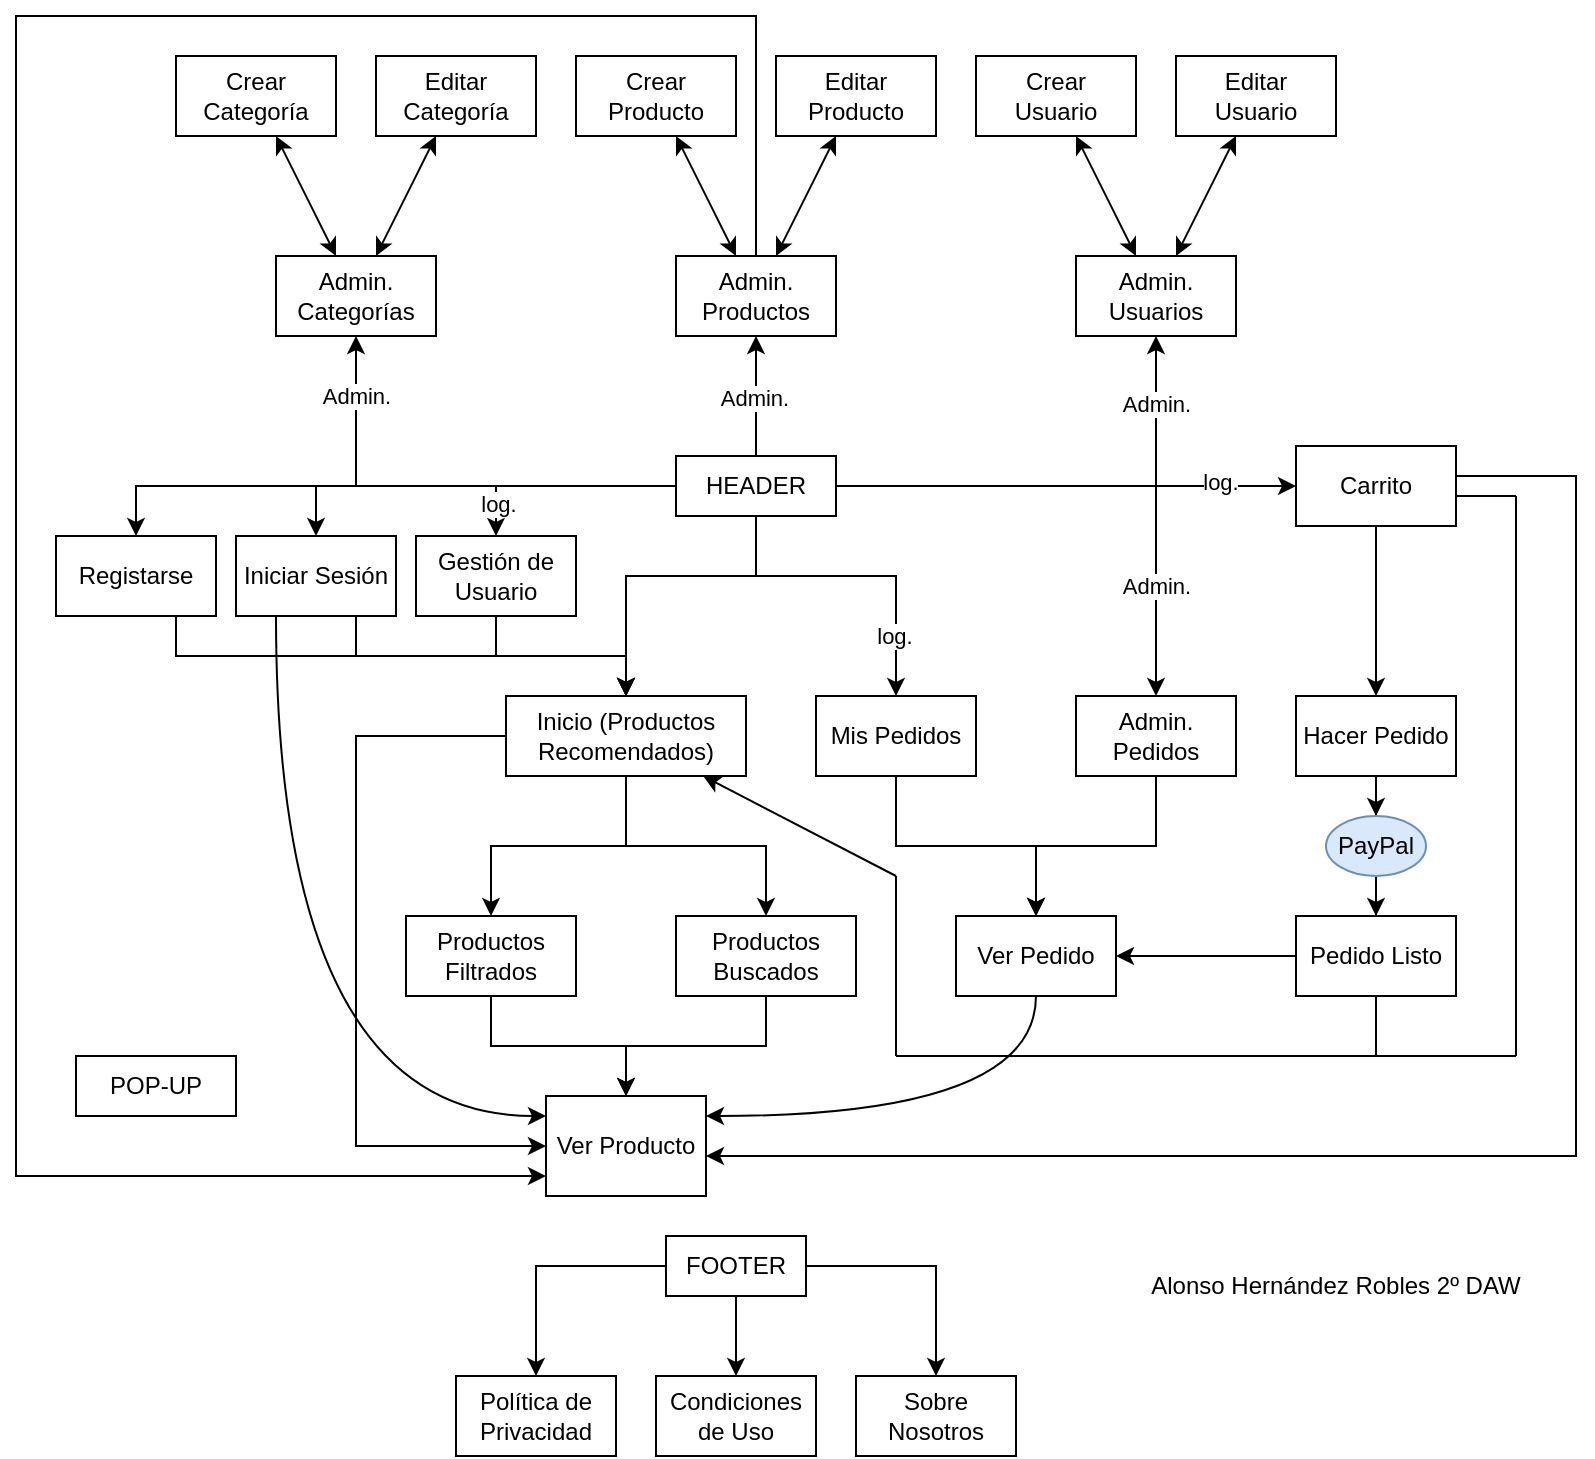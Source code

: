 <mxfile version="26.1.3">
  <diagram name="Página-1" id="iubraxr0WwOP1WsBFbu_">
    <mxGraphModel dx="1551" dy="1529" grid="1" gridSize="10" guides="1" tooltips="1" connect="1" arrows="1" fold="1" page="1" pageScale="1" pageWidth="827" pageHeight="1169" math="0" shadow="0">
      <root>
        <mxCell id="0" />
        <mxCell id="1" parent="0" />
        <mxCell id="1hWldSEzb-S8fA2KTUdX-21" style="edgeStyle=orthogonalEdgeStyle;rounded=0;orthogonalLoop=1;jettySize=auto;html=1;" parent="1" source="1hWldSEzb-S8fA2KTUdX-1" target="1hWldSEzb-S8fA2KTUdX-4" edge="1">
          <mxGeometry relative="1" as="geometry" />
        </mxCell>
        <mxCell id="1hWldSEzb-S8fA2KTUdX-90" value="Admin." style="edgeLabel;html=1;align=center;verticalAlign=middle;resizable=0;points=[];" parent="1hWldSEzb-S8fA2KTUdX-21" vertex="1" connectable="0">
          <mxGeometry x="0.751" relative="1" as="geometry">
            <mxPoint as="offset" />
          </mxGeometry>
        </mxCell>
        <mxCell id="1hWldSEzb-S8fA2KTUdX-22" style="edgeStyle=orthogonalEdgeStyle;rounded=0;orthogonalLoop=1;jettySize=auto;html=1;" parent="1" source="1hWldSEzb-S8fA2KTUdX-1" target="1hWldSEzb-S8fA2KTUdX-6" edge="1">
          <mxGeometry relative="1" as="geometry" />
        </mxCell>
        <mxCell id="1hWldSEzb-S8fA2KTUdX-91" value="Admin." style="edgeLabel;html=1;align=center;verticalAlign=middle;resizable=0;points=[];" parent="1hWldSEzb-S8fA2KTUdX-22" vertex="1" connectable="0">
          <mxGeometry x="-0.026" y="1" relative="1" as="geometry">
            <mxPoint as="offset" />
          </mxGeometry>
        </mxCell>
        <mxCell id="1hWldSEzb-S8fA2KTUdX-23" style="edgeStyle=orthogonalEdgeStyle;rounded=0;orthogonalLoop=1;jettySize=auto;html=1;" parent="1" source="1hWldSEzb-S8fA2KTUdX-1" target="1hWldSEzb-S8fA2KTUdX-8" edge="1">
          <mxGeometry relative="1" as="geometry" />
        </mxCell>
        <mxCell id="1hWldSEzb-S8fA2KTUdX-92" value="Admin." style="edgeLabel;html=1;align=center;verticalAlign=middle;resizable=0;points=[];" parent="1hWldSEzb-S8fA2KTUdX-23" vertex="1" connectable="0">
          <mxGeometry x="0.71" relative="1" as="geometry">
            <mxPoint as="offset" />
          </mxGeometry>
        </mxCell>
        <mxCell id="1hWldSEzb-S8fA2KTUdX-24" style="edgeStyle=orthogonalEdgeStyle;rounded=0;orthogonalLoop=1;jettySize=auto;html=1;" parent="1" source="1hWldSEzb-S8fA2KTUdX-1" target="1hWldSEzb-S8fA2KTUdX-7" edge="1">
          <mxGeometry relative="1" as="geometry" />
        </mxCell>
        <mxCell id="1hWldSEzb-S8fA2KTUdX-93" value="Admin." style="edgeLabel;html=1;align=center;verticalAlign=middle;resizable=0;points=[];" parent="1hWldSEzb-S8fA2KTUdX-24" vertex="1" connectable="0">
          <mxGeometry x="0.582" relative="1" as="geometry">
            <mxPoint as="offset" />
          </mxGeometry>
        </mxCell>
        <mxCell id="1hWldSEzb-S8fA2KTUdX-45" style="edgeStyle=orthogonalEdgeStyle;rounded=0;orthogonalLoop=1;jettySize=auto;html=1;" parent="1" source="1hWldSEzb-S8fA2KTUdX-1" target="1hWldSEzb-S8fA2KTUdX-43" edge="1">
          <mxGeometry relative="1" as="geometry">
            <Array as="points">
              <mxPoint x="350" y="280" />
              <mxPoint x="285" y="280" />
            </Array>
          </mxGeometry>
        </mxCell>
        <mxCell id="1hWldSEzb-S8fA2KTUdX-51" style="edgeStyle=orthogonalEdgeStyle;rounded=0;orthogonalLoop=1;jettySize=auto;html=1;" parent="1" source="1hWldSEzb-S8fA2KTUdX-1" target="1hWldSEzb-S8fA2KTUdX-38" edge="1">
          <mxGeometry relative="1" as="geometry">
            <Array as="points">
              <mxPoint x="350" y="280" />
              <mxPoint x="420" y="280" />
            </Array>
          </mxGeometry>
        </mxCell>
        <mxCell id="1hWldSEzb-S8fA2KTUdX-96" value="log." style="edgeLabel;html=1;align=center;verticalAlign=middle;resizable=0;points=[];" parent="1hWldSEzb-S8fA2KTUdX-51" vertex="1" connectable="0">
          <mxGeometry x="0.627" y="-1" relative="1" as="geometry">
            <mxPoint as="offset" />
          </mxGeometry>
        </mxCell>
        <mxCell id="1hWldSEzb-S8fA2KTUdX-57" style="edgeStyle=orthogonalEdgeStyle;rounded=0;orthogonalLoop=1;jettySize=auto;html=1;" parent="1" source="1hWldSEzb-S8fA2KTUdX-1" target="1hWldSEzb-S8fA2KTUdX-55" edge="1">
          <mxGeometry relative="1" as="geometry" />
        </mxCell>
        <mxCell id="1hWldSEzb-S8fA2KTUdX-58" style="edgeStyle=orthogonalEdgeStyle;rounded=0;orthogonalLoop=1;jettySize=auto;html=1;" parent="1" source="1hWldSEzb-S8fA2KTUdX-1" target="1hWldSEzb-S8fA2KTUdX-56" edge="1">
          <mxGeometry relative="1" as="geometry" />
        </mxCell>
        <mxCell id="1hWldSEzb-S8fA2KTUdX-62" style="edgeStyle=orthogonalEdgeStyle;rounded=0;orthogonalLoop=1;jettySize=auto;html=1;" parent="1" source="1hWldSEzb-S8fA2KTUdX-1" target="1hWldSEzb-S8fA2KTUdX-61" edge="1">
          <mxGeometry relative="1" as="geometry" />
        </mxCell>
        <mxCell id="1hWldSEzb-S8fA2KTUdX-95" value="log." style="edgeLabel;html=1;align=center;verticalAlign=middle;resizable=0;points=[];" parent="1hWldSEzb-S8fA2KTUdX-62" vertex="1" connectable="0">
          <mxGeometry x="0.719" y="1" relative="1" as="geometry">
            <mxPoint as="offset" />
          </mxGeometry>
        </mxCell>
        <mxCell id="1hWldSEzb-S8fA2KTUdX-67" style="edgeStyle=orthogonalEdgeStyle;rounded=0;orthogonalLoop=1;jettySize=auto;html=1;" parent="1" source="1hWldSEzb-S8fA2KTUdX-1" target="1hWldSEzb-S8fA2KTUdX-65" edge="1">
          <mxGeometry relative="1" as="geometry" />
        </mxCell>
        <mxCell id="1hWldSEzb-S8fA2KTUdX-97" value="log." style="edgeLabel;html=1;align=center;verticalAlign=middle;resizable=0;points=[];" parent="1hWldSEzb-S8fA2KTUdX-67" vertex="1" connectable="0">
          <mxGeometry x="0.668" y="2" relative="1" as="geometry">
            <mxPoint as="offset" />
          </mxGeometry>
        </mxCell>
        <mxCell id="1hWldSEzb-S8fA2KTUdX-1" value="HEADER" style="rounded=0;whiteSpace=wrap;html=1;" parent="1" vertex="1">
          <mxGeometry x="310" y="220" width="80" height="30" as="geometry" />
        </mxCell>
        <mxCell id="1hWldSEzb-S8fA2KTUdX-4" value="Admin.&lt;div&gt;Categorías&lt;/div&gt;" style="rounded=0;whiteSpace=wrap;html=1;" parent="1" vertex="1">
          <mxGeometry x="110" y="120" width="80" height="40" as="geometry" />
        </mxCell>
        <mxCell id="1hWldSEzb-S8fA2KTUdX-74" style="edgeStyle=orthogonalEdgeStyle;rounded=0;orthogonalLoop=1;jettySize=auto;html=1;" parent="1" source="1hWldSEzb-S8fA2KTUdX-6" target="1hWldSEzb-S8fA2KTUdX-41" edge="1">
          <mxGeometry relative="1" as="geometry">
            <mxPoint x="20" y="350" as="targetPoint" />
            <Array as="points">
              <mxPoint x="350" />
              <mxPoint x="-20" />
              <mxPoint x="-20" y="580" />
            </Array>
          </mxGeometry>
        </mxCell>
        <mxCell id="1hWldSEzb-S8fA2KTUdX-6" value="Admin.&lt;div&gt;Productos&lt;/div&gt;" style="rounded=0;whiteSpace=wrap;html=1;" parent="1" vertex="1">
          <mxGeometry x="310" y="120" width="80" height="40" as="geometry" />
        </mxCell>
        <mxCell id="1hWldSEzb-S8fA2KTUdX-52" style="edgeStyle=orthogonalEdgeStyle;rounded=0;orthogonalLoop=1;jettySize=auto;html=1;" parent="1" source="1hWldSEzb-S8fA2KTUdX-7" target="1hWldSEzb-S8fA2KTUdX-40" edge="1">
          <mxGeometry relative="1" as="geometry" />
        </mxCell>
        <mxCell id="1hWldSEzb-S8fA2KTUdX-7" value="Admin.&lt;div&gt;Pedidos&lt;/div&gt;" style="rounded=0;whiteSpace=wrap;html=1;" parent="1" vertex="1">
          <mxGeometry x="510" y="340" width="80" height="40" as="geometry" />
        </mxCell>
        <mxCell id="1hWldSEzb-S8fA2KTUdX-8" value="Admin.&lt;div&gt;Usuarios&lt;/div&gt;" style="rounded=0;whiteSpace=wrap;html=1;" parent="1" vertex="1">
          <mxGeometry x="510" y="120" width="80" height="40" as="geometry" />
        </mxCell>
        <mxCell id="1hWldSEzb-S8fA2KTUdX-9" value="Crear&lt;div&gt;Categoría&lt;/div&gt;" style="rounded=0;whiteSpace=wrap;html=1;" parent="1" vertex="1">
          <mxGeometry x="60" y="20" width="80" height="40" as="geometry" />
        </mxCell>
        <mxCell id="1hWldSEzb-S8fA2KTUdX-10" value="Editar&lt;div&gt;Categoría&lt;/div&gt;" style="rounded=0;whiteSpace=wrap;html=1;" parent="1" vertex="1">
          <mxGeometry x="160" y="20" width="80" height="40" as="geometry" />
        </mxCell>
        <mxCell id="1hWldSEzb-S8fA2KTUdX-11" value="Crear Producto" style="rounded=0;whiteSpace=wrap;html=1;" parent="1" vertex="1">
          <mxGeometry x="260" y="20" width="80" height="40" as="geometry" />
        </mxCell>
        <mxCell id="1hWldSEzb-S8fA2KTUdX-12" value="Crear&lt;div&gt;Usuario&lt;/div&gt;" style="rounded=0;whiteSpace=wrap;html=1;" parent="1" vertex="1">
          <mxGeometry x="460" y="20" width="80" height="40" as="geometry" />
        </mxCell>
        <mxCell id="1hWldSEzb-S8fA2KTUdX-13" value="Editar&lt;div&gt;Producto&lt;/div&gt;" style="rounded=0;whiteSpace=wrap;html=1;" parent="1" vertex="1">
          <mxGeometry x="360" y="20" width="80" height="40" as="geometry" />
        </mxCell>
        <mxCell id="1hWldSEzb-S8fA2KTUdX-14" value="Editar&lt;div&gt;Usuario&lt;/div&gt;" style="rounded=0;whiteSpace=wrap;html=1;" parent="1" vertex="1">
          <mxGeometry x="560" y="20" width="80" height="40" as="geometry" />
        </mxCell>
        <mxCell id="1hWldSEzb-S8fA2KTUdX-25" value="" style="endArrow=classic;startArrow=classic;html=1;rounded=0;" parent="1" source="1hWldSEzb-S8fA2KTUdX-4" target="1hWldSEzb-S8fA2KTUdX-9" edge="1">
          <mxGeometry width="50" height="50" relative="1" as="geometry">
            <mxPoint x="50" y="150" as="sourcePoint" />
            <mxPoint x="100" y="100" as="targetPoint" />
          </mxGeometry>
        </mxCell>
        <mxCell id="1hWldSEzb-S8fA2KTUdX-26" value="" style="endArrow=classic;startArrow=classic;html=1;rounded=0;" parent="1" source="1hWldSEzb-S8fA2KTUdX-4" target="1hWldSEzb-S8fA2KTUdX-10" edge="1">
          <mxGeometry width="50" height="50" relative="1" as="geometry">
            <mxPoint x="150" y="130" as="sourcePoint" />
            <mxPoint x="120" y="70" as="targetPoint" />
          </mxGeometry>
        </mxCell>
        <mxCell id="1hWldSEzb-S8fA2KTUdX-27" value="" style="endArrow=classic;startArrow=classic;html=1;rounded=0;" parent="1" source="1hWldSEzb-S8fA2KTUdX-6" target="1hWldSEzb-S8fA2KTUdX-13" edge="1">
          <mxGeometry width="50" height="50" relative="1" as="geometry">
            <mxPoint x="250" y="160" as="sourcePoint" />
            <mxPoint x="280" y="100" as="targetPoint" />
          </mxGeometry>
        </mxCell>
        <mxCell id="1hWldSEzb-S8fA2KTUdX-28" value="" style="endArrow=classic;startArrow=classic;html=1;rounded=0;" parent="1" source="1hWldSEzb-S8fA2KTUdX-8" target="1hWldSEzb-S8fA2KTUdX-14" edge="1">
          <mxGeometry width="50" height="50" relative="1" as="geometry">
            <mxPoint x="370" y="130" as="sourcePoint" />
            <mxPoint x="400" y="70" as="targetPoint" />
          </mxGeometry>
        </mxCell>
        <mxCell id="1hWldSEzb-S8fA2KTUdX-29" value="" style="endArrow=classic;startArrow=classic;html=1;rounded=0;" parent="1" source="1hWldSEzb-S8fA2KTUdX-8" target="1hWldSEzb-S8fA2KTUdX-12" edge="1">
          <mxGeometry width="50" height="50" relative="1" as="geometry">
            <mxPoint x="380" y="140" as="sourcePoint" />
            <mxPoint x="410" y="80" as="targetPoint" />
          </mxGeometry>
        </mxCell>
        <mxCell id="1hWldSEzb-S8fA2KTUdX-30" value="" style="endArrow=classic;startArrow=classic;html=1;rounded=0;" parent="1" source="1hWldSEzb-S8fA2KTUdX-6" target="1hWldSEzb-S8fA2KTUdX-11" edge="1">
          <mxGeometry width="50" height="50" relative="1" as="geometry">
            <mxPoint x="390" y="150" as="sourcePoint" />
            <mxPoint x="420" y="90" as="targetPoint" />
          </mxGeometry>
        </mxCell>
        <mxCell id="1hWldSEzb-S8fA2KTUdX-31" value="Política de&lt;div&gt;Privacidad&lt;/div&gt;" style="rounded=0;whiteSpace=wrap;html=1;" parent="1" vertex="1">
          <mxGeometry x="200" y="680" width="80" height="40" as="geometry" />
        </mxCell>
        <mxCell id="1hWldSEzb-S8fA2KTUdX-32" value="Condiciones&lt;div&gt;de Uso&lt;/div&gt;" style="rounded=0;whiteSpace=wrap;html=1;" parent="1" vertex="1">
          <mxGeometry x="300" y="680" width="80" height="40" as="geometry" />
        </mxCell>
        <mxCell id="1hWldSEzb-S8fA2KTUdX-33" value="Sobre&lt;div&gt;Nosotros&lt;/div&gt;" style="rounded=0;whiteSpace=wrap;html=1;" parent="1" vertex="1">
          <mxGeometry x="400" y="680" width="80" height="40" as="geometry" />
        </mxCell>
        <mxCell id="1hWldSEzb-S8fA2KTUdX-35" style="edgeStyle=orthogonalEdgeStyle;rounded=0;orthogonalLoop=1;jettySize=auto;html=1;" parent="1" source="1hWldSEzb-S8fA2KTUdX-34" target="1hWldSEzb-S8fA2KTUdX-32" edge="1">
          <mxGeometry relative="1" as="geometry" />
        </mxCell>
        <mxCell id="1hWldSEzb-S8fA2KTUdX-36" style="edgeStyle=orthogonalEdgeStyle;rounded=0;orthogonalLoop=1;jettySize=auto;html=1;" parent="1" source="1hWldSEzb-S8fA2KTUdX-34" target="1hWldSEzb-S8fA2KTUdX-31" edge="1">
          <mxGeometry relative="1" as="geometry" />
        </mxCell>
        <mxCell id="1hWldSEzb-S8fA2KTUdX-37" style="edgeStyle=orthogonalEdgeStyle;rounded=0;orthogonalLoop=1;jettySize=auto;html=1;" parent="1" source="1hWldSEzb-S8fA2KTUdX-34" target="1hWldSEzb-S8fA2KTUdX-33" edge="1">
          <mxGeometry relative="1" as="geometry" />
        </mxCell>
        <mxCell id="1hWldSEzb-S8fA2KTUdX-34" value="FOOTER" style="rounded=0;whiteSpace=wrap;html=1;" parent="1" vertex="1">
          <mxGeometry x="305" y="610" width="70" height="30" as="geometry" />
        </mxCell>
        <mxCell id="1hWldSEzb-S8fA2KTUdX-53" style="edgeStyle=orthogonalEdgeStyle;rounded=0;orthogonalLoop=1;jettySize=auto;html=1;" parent="1" source="1hWldSEzb-S8fA2KTUdX-38" target="1hWldSEzb-S8fA2KTUdX-40" edge="1">
          <mxGeometry relative="1" as="geometry" />
        </mxCell>
        <mxCell id="1hWldSEzb-S8fA2KTUdX-38" value="Mis Pedidos" style="rounded=0;whiteSpace=wrap;html=1;" parent="1" vertex="1">
          <mxGeometry x="380" y="340" width="80" height="40" as="geometry" />
        </mxCell>
        <mxCell id="1hWldSEzb-S8fA2KTUdX-85" style="edgeStyle=orthogonalEdgeStyle;rounded=0;orthogonalLoop=1;jettySize=auto;html=1;curved=1;" parent="1" source="1hWldSEzb-S8fA2KTUdX-40" target="1hWldSEzb-S8fA2KTUdX-41" edge="1">
          <mxGeometry relative="1" as="geometry">
            <mxPoint x="340" y="550" as="targetPoint" />
            <Array as="points">
              <mxPoint x="490" y="550" />
            </Array>
          </mxGeometry>
        </mxCell>
        <mxCell id="1hWldSEzb-S8fA2KTUdX-40" value="Ver Pedido" style="rounded=0;whiteSpace=wrap;html=1;" parent="1" vertex="1">
          <mxGeometry x="450" y="450" width="80" height="40" as="geometry" />
        </mxCell>
        <mxCell id="1hWldSEzb-S8fA2KTUdX-41" value="Ver Producto" style="rounded=0;whiteSpace=wrap;html=1;" parent="1" vertex="1">
          <mxGeometry x="245" y="540" width="80" height="50" as="geometry" />
        </mxCell>
        <mxCell id="1hWldSEzb-S8fA2KTUdX-49" style="edgeStyle=orthogonalEdgeStyle;rounded=0;orthogonalLoop=1;jettySize=auto;html=1;" parent="1" source="1hWldSEzb-S8fA2KTUdX-42" target="1hWldSEzb-S8fA2KTUdX-41" edge="1">
          <mxGeometry relative="1" as="geometry" />
        </mxCell>
        <mxCell id="1hWldSEzb-S8fA2KTUdX-42" value="Productos Buscados" style="rounded=0;whiteSpace=wrap;html=1;" parent="1" vertex="1">
          <mxGeometry x="310" y="450" width="90" height="40" as="geometry" />
        </mxCell>
        <mxCell id="1hWldSEzb-S8fA2KTUdX-46" style="edgeStyle=orthogonalEdgeStyle;rounded=0;orthogonalLoop=1;jettySize=auto;html=1;" parent="1" source="1hWldSEzb-S8fA2KTUdX-43" target="1hWldSEzb-S8fA2KTUdX-44" edge="1">
          <mxGeometry relative="1" as="geometry" />
        </mxCell>
        <mxCell id="1hWldSEzb-S8fA2KTUdX-47" style="edgeStyle=orthogonalEdgeStyle;rounded=0;orthogonalLoop=1;jettySize=auto;html=1;" parent="1" source="1hWldSEzb-S8fA2KTUdX-43" target="1hWldSEzb-S8fA2KTUdX-42" edge="1">
          <mxGeometry relative="1" as="geometry" />
        </mxCell>
        <mxCell id="1hWldSEzb-S8fA2KTUdX-50" style="edgeStyle=orthogonalEdgeStyle;rounded=0;orthogonalLoop=1;jettySize=auto;html=1;" parent="1" source="1hWldSEzb-S8fA2KTUdX-43" target="1hWldSEzb-S8fA2KTUdX-41" edge="1">
          <mxGeometry relative="1" as="geometry">
            <mxPoint x="230" y="550" as="targetPoint" />
            <Array as="points">
              <mxPoint x="150" y="360" />
              <mxPoint x="150" y="565" />
            </Array>
          </mxGeometry>
        </mxCell>
        <mxCell id="1hWldSEzb-S8fA2KTUdX-43" value="Inicio (Productos Recomendados)" style="rounded=0;whiteSpace=wrap;html=1;" parent="1" vertex="1">
          <mxGeometry x="225" y="340" width="120" height="40" as="geometry" />
        </mxCell>
        <mxCell id="1hWldSEzb-S8fA2KTUdX-48" style="edgeStyle=orthogonalEdgeStyle;rounded=0;orthogonalLoop=1;jettySize=auto;html=1;" parent="1" source="1hWldSEzb-S8fA2KTUdX-44" target="1hWldSEzb-S8fA2KTUdX-41" edge="1">
          <mxGeometry relative="1" as="geometry" />
        </mxCell>
        <mxCell id="1hWldSEzb-S8fA2KTUdX-44" value="Productos Filtrados" style="rounded=0;whiteSpace=wrap;html=1;" parent="1" vertex="1">
          <mxGeometry x="175" y="450" width="85" height="40" as="geometry" />
        </mxCell>
        <mxCell id="1hWldSEzb-S8fA2KTUdX-60" style="edgeStyle=orthogonalEdgeStyle;rounded=0;orthogonalLoop=1;jettySize=auto;html=1;" parent="1" source="1hWldSEzb-S8fA2KTUdX-55" target="1hWldSEzb-S8fA2KTUdX-43" edge="1">
          <mxGeometry relative="1" as="geometry">
            <Array as="points">
              <mxPoint x="60" y="320" />
              <mxPoint x="285" y="320" />
            </Array>
          </mxGeometry>
        </mxCell>
        <mxCell id="1hWldSEzb-S8fA2KTUdX-55" value="Registarse" style="rounded=0;whiteSpace=wrap;html=1;" parent="1" vertex="1">
          <mxGeometry y="260" width="80" height="40" as="geometry" />
        </mxCell>
        <mxCell id="1hWldSEzb-S8fA2KTUdX-59" style="edgeStyle=orthogonalEdgeStyle;rounded=0;orthogonalLoop=1;jettySize=auto;html=1;" parent="1" source="1hWldSEzb-S8fA2KTUdX-56" target="1hWldSEzb-S8fA2KTUdX-43" edge="1">
          <mxGeometry relative="1" as="geometry">
            <Array as="points">
              <mxPoint x="150" y="320" />
              <mxPoint x="285" y="320" />
            </Array>
          </mxGeometry>
        </mxCell>
        <mxCell id="1hWldSEzb-S8fA2KTUdX-56" value="Iniciar Sesión" style="rounded=0;whiteSpace=wrap;html=1;" parent="1" vertex="1">
          <mxGeometry x="90" y="260" width="80" height="40" as="geometry" />
        </mxCell>
        <mxCell id="1hWldSEzb-S8fA2KTUdX-64" style="edgeStyle=orthogonalEdgeStyle;rounded=0;orthogonalLoop=1;jettySize=auto;html=1;" parent="1" source="1hWldSEzb-S8fA2KTUdX-61" target="1hWldSEzb-S8fA2KTUdX-43" edge="1">
          <mxGeometry relative="1" as="geometry" />
        </mxCell>
        <mxCell id="1hWldSEzb-S8fA2KTUdX-61" value="Gestión de&lt;div&gt;Usuario&lt;/div&gt;" style="rounded=0;whiteSpace=wrap;html=1;" parent="1" vertex="1">
          <mxGeometry x="180" y="260" width="80" height="40" as="geometry" />
        </mxCell>
        <mxCell id="1hWldSEzb-S8fA2KTUdX-69" style="edgeStyle=orthogonalEdgeStyle;rounded=0;orthogonalLoop=1;jettySize=auto;html=1;" parent="1" source="1hWldSEzb-S8fA2KTUdX-65" target="1hWldSEzb-S8fA2KTUdX-68" edge="1">
          <mxGeometry relative="1" as="geometry" />
        </mxCell>
        <mxCell id="1hWldSEzb-S8fA2KTUdX-65" value="Carrito" style="rounded=0;whiteSpace=wrap;html=1;" parent="1" vertex="1">
          <mxGeometry x="620" y="215" width="80" height="40" as="geometry" />
        </mxCell>
        <mxCell id="1hWldSEzb-S8fA2KTUdX-71" style="edgeStyle=orthogonalEdgeStyle;rounded=0;orthogonalLoop=1;jettySize=auto;html=1;" parent="1" source="GDl8XQPw4Ygtmp4lERX0-2" target="1hWldSEzb-S8fA2KTUdX-70" edge="1">
          <mxGeometry relative="1" as="geometry" />
        </mxCell>
        <mxCell id="1hWldSEzb-S8fA2KTUdX-68" value="Hacer Pedido" style="rounded=0;whiteSpace=wrap;html=1;" parent="1" vertex="1">
          <mxGeometry x="620" y="340" width="80" height="40" as="geometry" />
        </mxCell>
        <mxCell id="1hWldSEzb-S8fA2KTUdX-72" style="edgeStyle=orthogonalEdgeStyle;rounded=0;orthogonalLoop=1;jettySize=auto;html=1;" parent="1" source="1hWldSEzb-S8fA2KTUdX-70" target="1hWldSEzb-S8fA2KTUdX-40" edge="1">
          <mxGeometry relative="1" as="geometry" />
        </mxCell>
        <mxCell id="1hWldSEzb-S8fA2KTUdX-70" value="Pedido Listo" style="rounded=0;whiteSpace=wrap;html=1;" parent="1" vertex="1">
          <mxGeometry x="620" y="450" width="80" height="40" as="geometry" />
        </mxCell>
        <mxCell id="1hWldSEzb-S8fA2KTUdX-75" value="" style="endArrow=none;html=1;rounded=0;" parent="1" target="1hWldSEzb-S8fA2KTUdX-70" edge="1">
          <mxGeometry width="50" height="50" relative="1" as="geometry">
            <mxPoint x="660" y="520" as="sourcePoint" />
            <mxPoint x="610" y="510" as="targetPoint" />
          </mxGeometry>
        </mxCell>
        <mxCell id="1hWldSEzb-S8fA2KTUdX-76" value="" style="endArrow=none;html=1;rounded=0;" parent="1" edge="1">
          <mxGeometry width="50" height="50" relative="1" as="geometry">
            <mxPoint x="660" y="520" as="sourcePoint" />
            <mxPoint x="420" y="520" as="targetPoint" />
          </mxGeometry>
        </mxCell>
        <mxCell id="1hWldSEzb-S8fA2KTUdX-77" value="" style="endArrow=none;html=1;rounded=0;" parent="1" edge="1">
          <mxGeometry width="50" height="50" relative="1" as="geometry">
            <mxPoint x="420" y="430" as="sourcePoint" />
            <mxPoint x="420" y="520" as="targetPoint" />
          </mxGeometry>
        </mxCell>
        <mxCell id="1hWldSEzb-S8fA2KTUdX-78" value="" style="endArrow=classic;html=1;rounded=0;" parent="1" target="1hWldSEzb-S8fA2KTUdX-43" edge="1">
          <mxGeometry width="50" height="50" relative="1" as="geometry">
            <mxPoint x="420" y="430" as="sourcePoint" />
            <mxPoint x="460" y="500" as="targetPoint" />
          </mxGeometry>
        </mxCell>
        <mxCell id="1hWldSEzb-S8fA2KTUdX-80" value="" style="endArrow=none;html=1;rounded=0;entryX=1;entryY=0.624;entryDx=0;entryDy=0;entryPerimeter=0;" parent="1" target="1hWldSEzb-S8fA2KTUdX-65" edge="1">
          <mxGeometry width="50" height="50" relative="1" as="geometry">
            <mxPoint x="730" y="240" as="sourcePoint" />
            <mxPoint x="700.0" y="250.0" as="targetPoint" />
          </mxGeometry>
        </mxCell>
        <mxCell id="1hWldSEzb-S8fA2KTUdX-81" value="" style="endArrow=none;html=1;rounded=0;" parent="1" edge="1">
          <mxGeometry width="50" height="50" relative="1" as="geometry">
            <mxPoint x="730" y="520" as="sourcePoint" />
            <mxPoint x="730" y="240" as="targetPoint" />
          </mxGeometry>
        </mxCell>
        <mxCell id="1hWldSEzb-S8fA2KTUdX-83" value="" style="endArrow=none;html=1;rounded=0;" parent="1" edge="1">
          <mxGeometry width="50" height="50" relative="1" as="geometry">
            <mxPoint x="730" y="520" as="sourcePoint" />
            <mxPoint x="660" y="520" as="targetPoint" />
          </mxGeometry>
        </mxCell>
        <mxCell id="1hWldSEzb-S8fA2KTUdX-84" style="edgeStyle=orthogonalEdgeStyle;rounded=0;orthogonalLoop=1;jettySize=auto;html=1;" parent="1" source="1hWldSEzb-S8fA2KTUdX-65" target="1hWldSEzb-S8fA2KTUdX-41" edge="1">
          <mxGeometry relative="1" as="geometry">
            <mxPoint x="770" y="290" as="sourcePoint" />
            <mxPoint x="480" y="600" as="targetPoint" />
            <Array as="points">
              <mxPoint x="760" y="230" />
              <mxPoint x="760" y="570" />
            </Array>
          </mxGeometry>
        </mxCell>
        <mxCell id="1hWldSEzb-S8fA2KTUdX-88" style="edgeStyle=orthogonalEdgeStyle;rounded=0;orthogonalLoop=1;jettySize=auto;html=1;curved=1;exitX=0.25;exitY=1;exitDx=0;exitDy=0;" parent="1" source="1hWldSEzb-S8fA2KTUdX-56" target="1hWldSEzb-S8fA2KTUdX-41" edge="1">
          <mxGeometry relative="1" as="geometry">
            <mxPoint x="230" y="540" as="targetPoint" />
            <mxPoint x="505" y="170" as="sourcePoint" />
            <Array as="points">
              <mxPoint x="110" y="550" />
            </Array>
          </mxGeometry>
        </mxCell>
        <mxCell id="1hWldSEzb-S8fA2KTUdX-89" value="Alonso Hernández Robles 2º DAW" style="text;html=1;align=center;verticalAlign=middle;whiteSpace=wrap;rounded=0;" parent="1" vertex="1">
          <mxGeometry x="540" y="620" width="200" height="30" as="geometry" />
        </mxCell>
        <mxCell id="1hWldSEzb-S8fA2KTUdX-99" value="POP-UP" style="rounded=0;whiteSpace=wrap;html=1;" parent="1" vertex="1">
          <mxGeometry x="10" y="520" width="80" height="30" as="geometry" />
        </mxCell>
        <mxCell id="GDl8XQPw4Ygtmp4lERX0-3" value="" style="edgeStyle=orthogonalEdgeStyle;rounded=0;orthogonalLoop=1;jettySize=auto;html=1;" edge="1" parent="1" source="1hWldSEzb-S8fA2KTUdX-68" target="GDl8XQPw4Ygtmp4lERX0-2">
          <mxGeometry relative="1" as="geometry">
            <mxPoint x="660" y="380" as="sourcePoint" />
            <mxPoint x="660" y="440" as="targetPoint" />
          </mxGeometry>
        </mxCell>
        <mxCell id="GDl8XQPw4Ygtmp4lERX0-2" value="PayPal" style="ellipse;whiteSpace=wrap;html=1;fillColor=#dae8fc;strokeColor=#6c8ebf;" vertex="1" parent="1">
          <mxGeometry x="635" y="400" width="50" height="30" as="geometry" />
        </mxCell>
      </root>
    </mxGraphModel>
  </diagram>
</mxfile>
